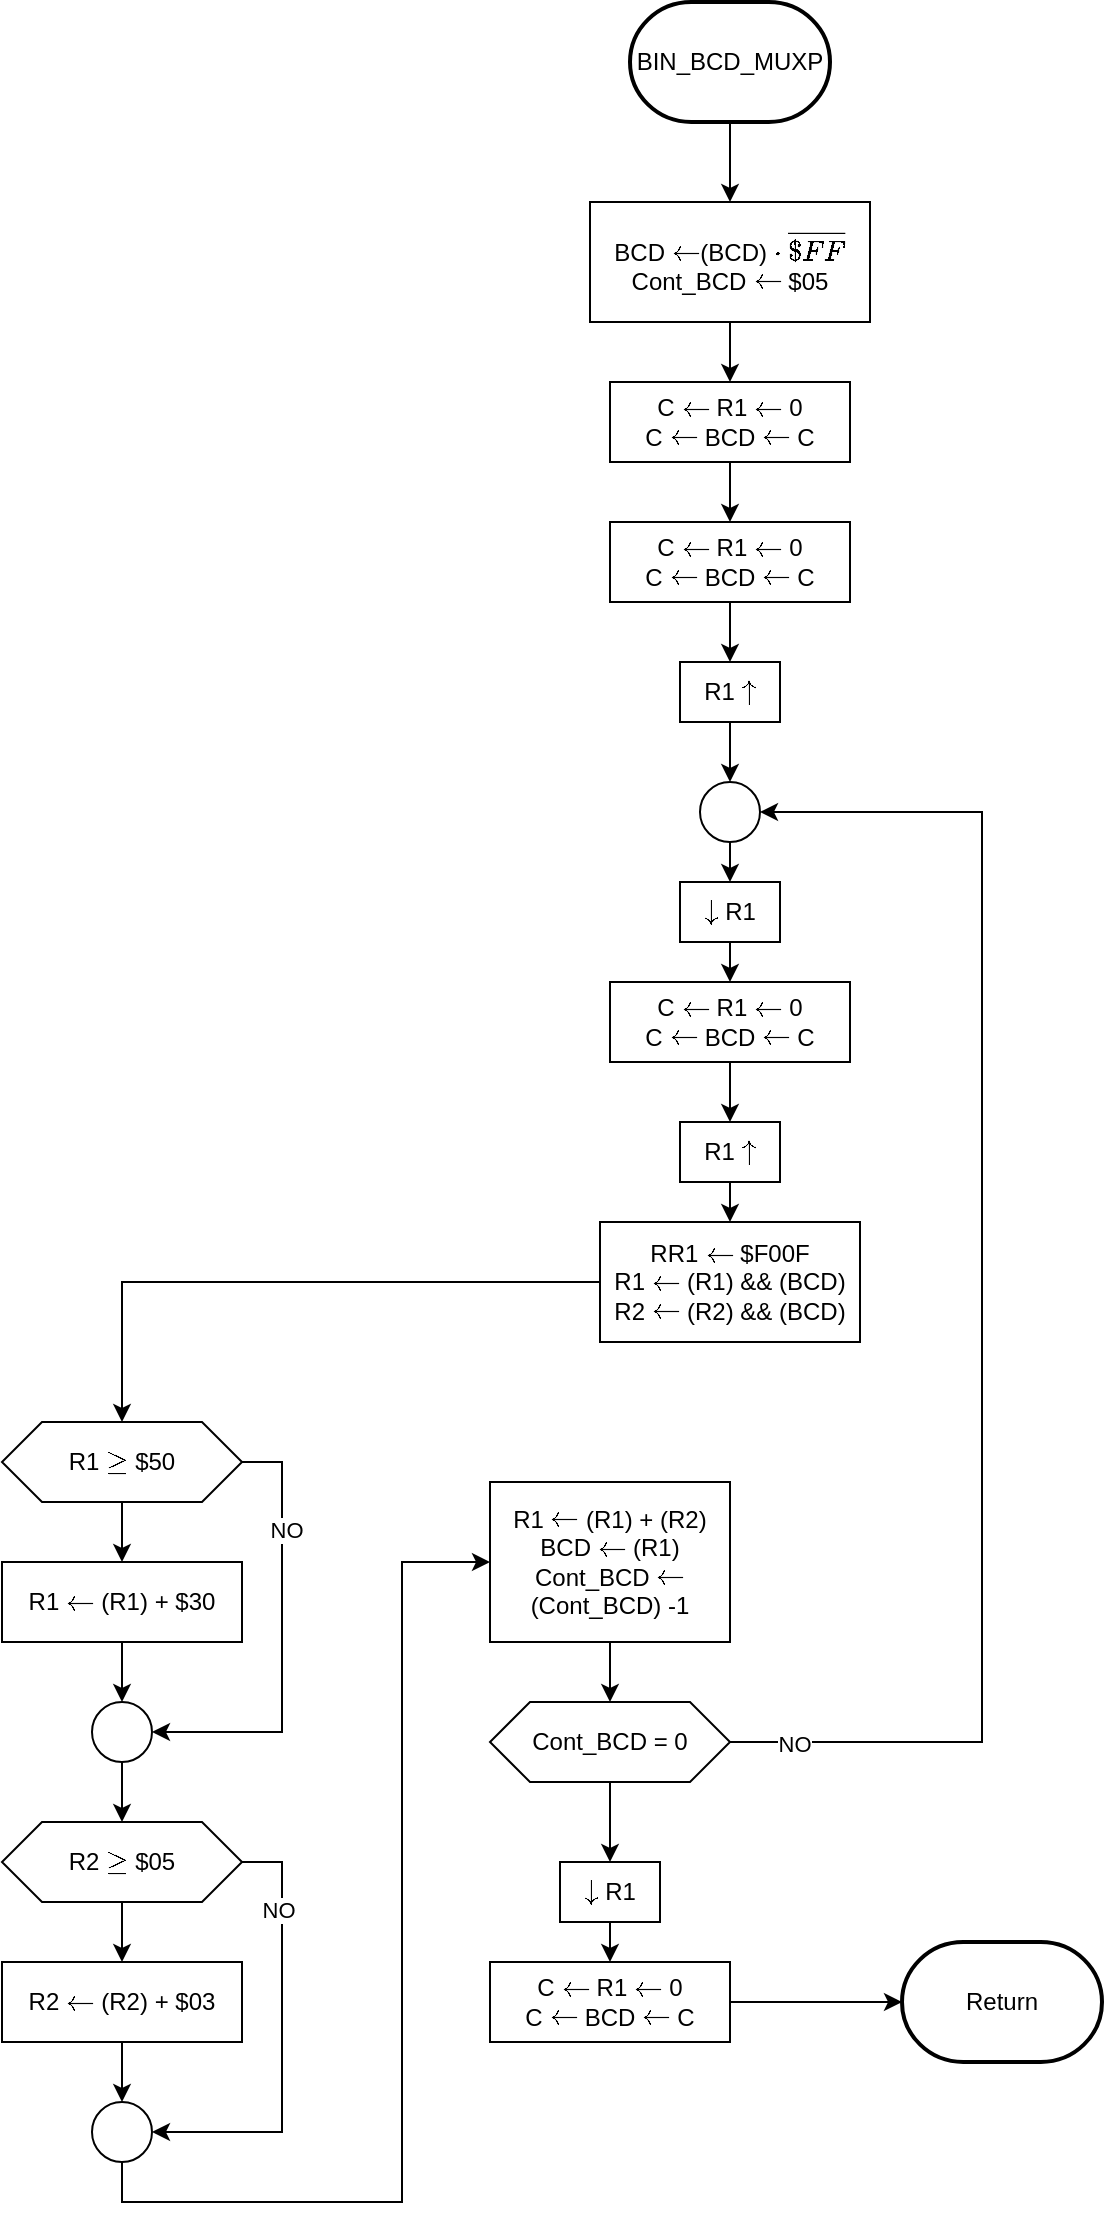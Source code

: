<mxfile version="22.1.2" type="device" pages="3">
  <diagram name="Página-1" id="efBejUfLtW9gdRq8IgYX">
    <mxGraphModel dx="880" dy="524" grid="1" gridSize="10" guides="1" tooltips="1" connect="1" arrows="1" fold="1" page="1" pageScale="1" pageWidth="827" pageHeight="1169" math="1" shadow="0">
      <root>
        <mxCell id="0" />
        <mxCell id="1" parent="0" />
        <mxCell id="p9CcyQP8gE81nN_V5bPq-8" value="" style="edgeStyle=orthogonalEdgeStyle;rounded=0;orthogonalLoop=1;jettySize=auto;html=1;" edge="1" parent="1" source="p9CcyQP8gE81nN_V5bPq-1" target="p9CcyQP8gE81nN_V5bPq-2">
          <mxGeometry relative="1" as="geometry" />
        </mxCell>
        <mxCell id="p9CcyQP8gE81nN_V5bPq-1" value="BIN_BCD_MUXP" style="strokeWidth=2;html=1;shape=mxgraph.flowchart.terminator;whiteSpace=wrap;" vertex="1" parent="1">
          <mxGeometry x="364" y="50" width="100" height="60" as="geometry" />
        </mxCell>
        <mxCell id="p9CcyQP8gE81nN_V5bPq-6" style="edgeStyle=orthogonalEdgeStyle;rounded=0;orthogonalLoop=1;jettySize=auto;html=1;exitX=0.5;exitY=1;exitDx=0;exitDy=0;" edge="1" parent="1" source="p9CcyQP8gE81nN_V5bPq-2" target="p9CcyQP8gE81nN_V5bPq-3">
          <mxGeometry relative="1" as="geometry" />
        </mxCell>
        <mxCell id="p9CcyQP8gE81nN_V5bPq-2" value="BCD \(\leftarrow\)(BCD) \(\cdot\) \(\overline{$FF}\)&lt;br&gt;Cont_BCD \(\leftarrow\) $05" style="rounded=0;whiteSpace=wrap;html=1;" vertex="1" parent="1">
          <mxGeometry x="344" y="150" width="140" height="60" as="geometry" />
        </mxCell>
        <mxCell id="p9CcyQP8gE81nN_V5bPq-7" value="" style="edgeStyle=orthogonalEdgeStyle;rounded=0;orthogonalLoop=1;jettySize=auto;html=1;" edge="1" parent="1" source="p9CcyQP8gE81nN_V5bPq-3" target="p9CcyQP8gE81nN_V5bPq-4">
          <mxGeometry relative="1" as="geometry" />
        </mxCell>
        <mxCell id="p9CcyQP8gE81nN_V5bPq-3" value="C \(\leftarrow\) R1 \(\leftarrow\) 0&lt;br&gt;C \(\leftarrow\) BCD \(\leftarrow\) C" style="rounded=0;whiteSpace=wrap;html=1;" vertex="1" parent="1">
          <mxGeometry x="354" y="240" width="120" height="40" as="geometry" />
        </mxCell>
        <mxCell id="p9CcyQP8gE81nN_V5bPq-10" value="" style="edgeStyle=orthogonalEdgeStyle;rounded=0;orthogonalLoop=1;jettySize=auto;html=1;" edge="1" parent="1" source="p9CcyQP8gE81nN_V5bPq-4" target="p9CcyQP8gE81nN_V5bPq-9">
          <mxGeometry relative="1" as="geometry" />
        </mxCell>
        <mxCell id="p9CcyQP8gE81nN_V5bPq-4" value="C \(\leftarrow\) R1 \(\leftarrow\) 0&lt;br&gt;C \(\leftarrow\) BCD \(\leftarrow\) C" style="rounded=0;whiteSpace=wrap;html=1;" vertex="1" parent="1">
          <mxGeometry x="354" y="310" width="120" height="40" as="geometry" />
        </mxCell>
        <mxCell id="p9CcyQP8gE81nN_V5bPq-12" value="" style="edgeStyle=orthogonalEdgeStyle;rounded=0;orthogonalLoop=1;jettySize=auto;html=1;" edge="1" parent="1" source="p9CcyQP8gE81nN_V5bPq-9" target="p9CcyQP8gE81nN_V5bPq-11">
          <mxGeometry relative="1" as="geometry" />
        </mxCell>
        <mxCell id="p9CcyQP8gE81nN_V5bPq-9" value="R1 \(\uparrow\)" style="rounded=0;whiteSpace=wrap;html=1;" vertex="1" parent="1">
          <mxGeometry x="389" y="380" width="50" height="30" as="geometry" />
        </mxCell>
        <mxCell id="p9CcyQP8gE81nN_V5bPq-41" style="edgeStyle=orthogonalEdgeStyle;rounded=0;orthogonalLoop=1;jettySize=auto;html=1;exitX=0.5;exitY=1;exitDx=0;exitDy=0;entryX=0.5;entryY=0;entryDx=0;entryDy=0;" edge="1" parent="1" source="p9CcyQP8gE81nN_V5bPq-11" target="p9CcyQP8gE81nN_V5bPq-13">
          <mxGeometry relative="1" as="geometry" />
        </mxCell>
        <mxCell id="p9CcyQP8gE81nN_V5bPq-11" value="" style="ellipse;whiteSpace=wrap;html=1;aspect=fixed;" vertex="1" parent="1">
          <mxGeometry x="399" y="440" width="30" height="30" as="geometry" />
        </mxCell>
        <mxCell id="p9CcyQP8gE81nN_V5bPq-42" style="edgeStyle=orthogonalEdgeStyle;rounded=0;orthogonalLoop=1;jettySize=auto;html=1;exitX=0.5;exitY=1;exitDx=0;exitDy=0;entryX=0.5;entryY=0;entryDx=0;entryDy=0;" edge="1" parent="1" source="p9CcyQP8gE81nN_V5bPq-13" target="p9CcyQP8gE81nN_V5bPq-14">
          <mxGeometry relative="1" as="geometry" />
        </mxCell>
        <mxCell id="p9CcyQP8gE81nN_V5bPq-13" value="\(\downarrow\) R1" style="rounded=0;whiteSpace=wrap;html=1;" vertex="1" parent="1">
          <mxGeometry x="389" y="490" width="50" height="30" as="geometry" />
        </mxCell>
        <mxCell id="p9CcyQP8gE81nN_V5bPq-43" style="edgeStyle=orthogonalEdgeStyle;rounded=0;orthogonalLoop=1;jettySize=auto;html=1;exitX=0.5;exitY=1;exitDx=0;exitDy=0;entryX=0.5;entryY=0;entryDx=0;entryDy=0;" edge="1" parent="1" source="p9CcyQP8gE81nN_V5bPq-14" target="p9CcyQP8gE81nN_V5bPq-15">
          <mxGeometry relative="1" as="geometry" />
        </mxCell>
        <mxCell id="p9CcyQP8gE81nN_V5bPq-14" value="C \(\leftarrow\) R1 \(\leftarrow\) 0&lt;br&gt;C \(\leftarrow\) BCD \(\leftarrow\) C" style="rounded=0;whiteSpace=wrap;html=1;" vertex="1" parent="1">
          <mxGeometry x="354" y="540" width="120" height="40" as="geometry" />
        </mxCell>
        <mxCell id="p9CcyQP8gE81nN_V5bPq-44" style="edgeStyle=orthogonalEdgeStyle;rounded=0;orthogonalLoop=1;jettySize=auto;html=1;exitX=0.5;exitY=1;exitDx=0;exitDy=0;entryX=0.5;entryY=0;entryDx=0;entryDy=0;" edge="1" parent="1" source="p9CcyQP8gE81nN_V5bPq-15" target="p9CcyQP8gE81nN_V5bPq-16">
          <mxGeometry relative="1" as="geometry" />
        </mxCell>
        <mxCell id="p9CcyQP8gE81nN_V5bPq-15" value="R1 \(\uparrow\)" style="rounded=0;whiteSpace=wrap;html=1;" vertex="1" parent="1">
          <mxGeometry x="389" y="610" width="50" height="30" as="geometry" />
        </mxCell>
        <mxCell id="p9CcyQP8gE81nN_V5bPq-28" style="edgeStyle=orthogonalEdgeStyle;rounded=0;orthogonalLoop=1;jettySize=auto;html=1;exitX=0;exitY=0.5;exitDx=0;exitDy=0;entryX=0.5;entryY=0;entryDx=0;entryDy=0;" edge="1" parent="1" source="p9CcyQP8gE81nN_V5bPq-16" target="p9CcyQP8gE81nN_V5bPq-17">
          <mxGeometry relative="1" as="geometry" />
        </mxCell>
        <mxCell id="p9CcyQP8gE81nN_V5bPq-16" value="RR1 \(\leftarrow\) $F00F&lt;br&gt;R1 \(\leftarrow\) (R1) &amp;amp;&amp;amp; (BCD)&lt;br&gt;R2 \(\leftarrow\) (R2) &amp;amp;&amp;amp; (BCD)" style="rounded=0;whiteSpace=wrap;html=1;" vertex="1" parent="1">
          <mxGeometry x="349" y="660" width="130" height="60" as="geometry" />
        </mxCell>
        <mxCell id="p9CcyQP8gE81nN_V5bPq-29" style="edgeStyle=orthogonalEdgeStyle;rounded=0;orthogonalLoop=1;jettySize=auto;html=1;exitX=0.5;exitY=1;exitDx=0;exitDy=0;entryX=0.5;entryY=0;entryDx=0;entryDy=0;" edge="1" parent="1" source="p9CcyQP8gE81nN_V5bPq-17" target="p9CcyQP8gE81nN_V5bPq-18">
          <mxGeometry relative="1" as="geometry" />
        </mxCell>
        <mxCell id="p9CcyQP8gE81nN_V5bPq-30" style="edgeStyle=orthogonalEdgeStyle;rounded=0;orthogonalLoop=1;jettySize=auto;html=1;exitX=1;exitY=0.5;exitDx=0;exitDy=0;entryX=1;entryY=0.5;entryDx=0;entryDy=0;" edge="1" parent="1" source="p9CcyQP8gE81nN_V5bPq-17" target="p9CcyQP8gE81nN_V5bPq-19">
          <mxGeometry relative="1" as="geometry" />
        </mxCell>
        <mxCell id="p9CcyQP8gE81nN_V5bPq-31" value="NO" style="edgeLabel;html=1;align=center;verticalAlign=middle;resizable=0;points=[];" vertex="1" connectable="0" parent="p9CcyQP8gE81nN_V5bPq-30">
          <mxGeometry x="-0.509" y="2" relative="1" as="geometry">
            <mxPoint as="offset" />
          </mxGeometry>
        </mxCell>
        <mxCell id="p9CcyQP8gE81nN_V5bPq-17" value="R1 \(\ge\) $50" style="shape=hexagon;perimeter=hexagonPerimeter2;whiteSpace=wrap;html=1;fixedSize=1;" vertex="1" parent="1">
          <mxGeometry x="50" y="760" width="120" height="40" as="geometry" />
        </mxCell>
        <mxCell id="p9CcyQP8gE81nN_V5bPq-32" style="edgeStyle=orthogonalEdgeStyle;rounded=0;orthogonalLoop=1;jettySize=auto;html=1;exitX=0.5;exitY=1;exitDx=0;exitDy=0;entryX=0.5;entryY=0;entryDx=0;entryDy=0;" edge="1" parent="1" source="p9CcyQP8gE81nN_V5bPq-18" target="p9CcyQP8gE81nN_V5bPq-19">
          <mxGeometry relative="1" as="geometry" />
        </mxCell>
        <mxCell id="p9CcyQP8gE81nN_V5bPq-18" value="R1 \(\leftarrow\) (R1) + $30" style="rounded=0;whiteSpace=wrap;html=1;" vertex="1" parent="1">
          <mxGeometry x="50" y="830" width="120" height="40" as="geometry" />
        </mxCell>
        <mxCell id="p9CcyQP8gE81nN_V5bPq-33" style="edgeStyle=orthogonalEdgeStyle;rounded=0;orthogonalLoop=1;jettySize=auto;html=1;exitX=0.5;exitY=1;exitDx=0;exitDy=0;" edge="1" parent="1" source="p9CcyQP8gE81nN_V5bPq-19" target="p9CcyQP8gE81nN_V5bPq-20">
          <mxGeometry relative="1" as="geometry" />
        </mxCell>
        <mxCell id="p9CcyQP8gE81nN_V5bPq-19" value="" style="ellipse;whiteSpace=wrap;html=1;aspect=fixed;" vertex="1" parent="1">
          <mxGeometry x="95" y="900" width="30" height="30" as="geometry" />
        </mxCell>
        <mxCell id="p9CcyQP8gE81nN_V5bPq-34" style="edgeStyle=orthogonalEdgeStyle;rounded=0;orthogonalLoop=1;jettySize=auto;html=1;exitX=0.5;exitY=1;exitDx=0;exitDy=0;entryX=0.5;entryY=0;entryDx=0;entryDy=0;" edge="1" parent="1" source="p9CcyQP8gE81nN_V5bPq-20" target="p9CcyQP8gE81nN_V5bPq-21">
          <mxGeometry relative="1" as="geometry" />
        </mxCell>
        <mxCell id="p9CcyQP8gE81nN_V5bPq-38" style="edgeStyle=orthogonalEdgeStyle;rounded=0;orthogonalLoop=1;jettySize=auto;html=1;exitX=1;exitY=0.5;exitDx=0;exitDy=0;entryX=1;entryY=0.5;entryDx=0;entryDy=0;" edge="1" parent="1" source="p9CcyQP8gE81nN_V5bPq-20" target="p9CcyQP8gE81nN_V5bPq-22">
          <mxGeometry relative="1" as="geometry" />
        </mxCell>
        <mxCell id="p9CcyQP8gE81nN_V5bPq-39" value="NO" style="edgeLabel;html=1;align=center;verticalAlign=middle;resizable=0;points=[];" vertex="1" connectable="0" parent="p9CcyQP8gE81nN_V5bPq-38">
          <mxGeometry x="-0.6" y="-2" relative="1" as="geometry">
            <mxPoint as="offset" />
          </mxGeometry>
        </mxCell>
        <mxCell id="p9CcyQP8gE81nN_V5bPq-20" value="R2 \(\ge\) $05" style="shape=hexagon;perimeter=hexagonPerimeter2;whiteSpace=wrap;html=1;fixedSize=1;" vertex="1" parent="1">
          <mxGeometry x="50" y="960" width="120" height="40" as="geometry" />
        </mxCell>
        <mxCell id="p9CcyQP8gE81nN_V5bPq-35" style="edgeStyle=orthogonalEdgeStyle;rounded=0;orthogonalLoop=1;jettySize=auto;html=1;exitX=0.5;exitY=1;exitDx=0;exitDy=0;entryX=0.5;entryY=0;entryDx=0;entryDy=0;" edge="1" parent="1" source="p9CcyQP8gE81nN_V5bPq-21" target="p9CcyQP8gE81nN_V5bPq-22">
          <mxGeometry relative="1" as="geometry" />
        </mxCell>
        <mxCell id="p9CcyQP8gE81nN_V5bPq-21" value="R2 \(\leftarrow\) (R2) + $03" style="rounded=0;whiteSpace=wrap;html=1;" vertex="1" parent="1">
          <mxGeometry x="50" y="1030" width="120" height="40" as="geometry" />
        </mxCell>
        <mxCell id="p9CcyQP8gE81nN_V5bPq-40" style="edgeStyle=orthogonalEdgeStyle;rounded=0;orthogonalLoop=1;jettySize=auto;html=1;exitX=0.5;exitY=1;exitDx=0;exitDy=0;entryX=0;entryY=0.5;entryDx=0;entryDy=0;" edge="1" parent="1" source="p9CcyQP8gE81nN_V5bPq-22" target="p9CcyQP8gE81nN_V5bPq-23">
          <mxGeometry relative="1" as="geometry">
            <Array as="points">
              <mxPoint x="110" y="1150" />
              <mxPoint x="250" y="1150" />
              <mxPoint x="250" y="830" />
            </Array>
          </mxGeometry>
        </mxCell>
        <mxCell id="p9CcyQP8gE81nN_V5bPq-22" value="" style="ellipse;whiteSpace=wrap;html=1;aspect=fixed;" vertex="1" parent="1">
          <mxGeometry x="95" y="1100" width="30" height="30" as="geometry" />
        </mxCell>
        <mxCell id="p9CcyQP8gE81nN_V5bPq-45" style="edgeStyle=orthogonalEdgeStyle;rounded=0;orthogonalLoop=1;jettySize=auto;html=1;exitX=0.5;exitY=1;exitDx=0;exitDy=0;entryX=0.5;entryY=0;entryDx=0;entryDy=0;" edge="1" parent="1" source="p9CcyQP8gE81nN_V5bPq-23" target="p9CcyQP8gE81nN_V5bPq-25">
          <mxGeometry relative="1" as="geometry" />
        </mxCell>
        <mxCell id="p9CcyQP8gE81nN_V5bPq-23" value="R1 \(\leftarrow\) (R1) + (R2)&lt;br&gt;BCD \(\leftarrow\) (R1)&lt;br&gt;Cont_BCD \(\leftarrow\) (Cont_BCD) -1" style="rounded=0;whiteSpace=wrap;html=1;" vertex="1" parent="1">
          <mxGeometry x="294" y="790" width="120" height="80" as="geometry" />
        </mxCell>
        <mxCell id="p9CcyQP8gE81nN_V5bPq-26" style="edgeStyle=orthogonalEdgeStyle;rounded=0;orthogonalLoop=1;jettySize=auto;html=1;exitX=1;exitY=0.5;exitDx=0;exitDy=0;entryX=1;entryY=0.5;entryDx=0;entryDy=0;" edge="1" parent="1" source="p9CcyQP8gE81nN_V5bPq-25" target="p9CcyQP8gE81nN_V5bPq-11">
          <mxGeometry relative="1" as="geometry">
            <Array as="points">
              <mxPoint x="540" y="920" />
              <mxPoint x="540" y="455" />
            </Array>
          </mxGeometry>
        </mxCell>
        <mxCell id="p9CcyQP8gE81nN_V5bPq-27" value="NO" style="edgeLabel;html=1;align=center;verticalAlign=middle;resizable=0;points=[];" vertex="1" connectable="0" parent="p9CcyQP8gE81nN_V5bPq-26">
          <mxGeometry x="-0.909" y="-1" relative="1" as="geometry">
            <mxPoint as="offset" />
          </mxGeometry>
        </mxCell>
        <mxCell id="p9CcyQP8gE81nN_V5bPq-49" style="edgeStyle=orthogonalEdgeStyle;rounded=0;orthogonalLoop=1;jettySize=auto;html=1;exitX=0.5;exitY=1;exitDx=0;exitDy=0;entryX=0.5;entryY=0;entryDx=0;entryDy=0;" edge="1" parent="1" source="p9CcyQP8gE81nN_V5bPq-25" target="p9CcyQP8gE81nN_V5bPq-47">
          <mxGeometry relative="1" as="geometry" />
        </mxCell>
        <mxCell id="p9CcyQP8gE81nN_V5bPq-25" value="Cont_BCD = 0" style="shape=hexagon;perimeter=hexagonPerimeter2;whiteSpace=wrap;html=1;fixedSize=1;" vertex="1" parent="1">
          <mxGeometry x="294" y="900" width="120" height="40" as="geometry" />
        </mxCell>
        <mxCell id="p9CcyQP8gE81nN_V5bPq-46" style="edgeStyle=orthogonalEdgeStyle;rounded=0;orthogonalLoop=1;jettySize=auto;html=1;exitX=0.5;exitY=1;exitDx=0;exitDy=0;entryX=0.5;entryY=0;entryDx=0;entryDy=0;" edge="1" parent="1" source="p9CcyQP8gE81nN_V5bPq-47" target="p9CcyQP8gE81nN_V5bPq-48">
          <mxGeometry relative="1" as="geometry" />
        </mxCell>
        <mxCell id="p9CcyQP8gE81nN_V5bPq-47" value="\(\downarrow\) R1" style="rounded=0;whiteSpace=wrap;html=1;" vertex="1" parent="1">
          <mxGeometry x="329" y="980" width="50" height="30" as="geometry" />
        </mxCell>
        <mxCell id="p9CcyQP8gE81nN_V5bPq-51" style="edgeStyle=orthogonalEdgeStyle;rounded=0;orthogonalLoop=1;jettySize=auto;html=1;exitX=1;exitY=0.5;exitDx=0;exitDy=0;" edge="1" parent="1" source="p9CcyQP8gE81nN_V5bPq-48" target="p9CcyQP8gE81nN_V5bPq-50">
          <mxGeometry relative="1" as="geometry" />
        </mxCell>
        <mxCell id="p9CcyQP8gE81nN_V5bPq-48" value="C \(\leftarrow\) R1 \(\leftarrow\) 0&lt;br&gt;C \(\leftarrow\) BCD \(\leftarrow\) C" style="rounded=0;whiteSpace=wrap;html=1;" vertex="1" parent="1">
          <mxGeometry x="294" y="1030" width="120" height="40" as="geometry" />
        </mxCell>
        <mxCell id="p9CcyQP8gE81nN_V5bPq-50" value="Return" style="strokeWidth=2;html=1;shape=mxgraph.flowchart.terminator;whiteSpace=wrap;" vertex="1" parent="1">
          <mxGeometry x="500" y="1020" width="100" height="60" as="geometry" />
        </mxCell>
      </root>
    </mxGraphModel>
  </diagram>
  <diagram id="CUS0bb6g70QAYv-B66SC" name="Página-2">
    <mxGraphModel dx="880" dy="524" grid="1" gridSize="10" guides="1" tooltips="1" connect="1" arrows="1" fold="1" page="1" pageScale="1" pageWidth="827" pageHeight="1169" math="1" shadow="0">
      <root>
        <mxCell id="0" />
        <mxCell id="1" parent="0" />
        <mxCell id="5hz-I0h2qynB264WrSM2-5" style="edgeStyle=orthogonalEdgeStyle;rounded=0;orthogonalLoop=1;jettySize=auto;html=1;exitX=0.5;exitY=1;exitDx=0;exitDy=0;exitPerimeter=0;entryX=0.5;entryY=0;entryDx=0;entryDy=0;" edge="1" parent="1" source="5hz-I0h2qynB264WrSM2-1" target="5hz-I0h2qynB264WrSM2-2">
          <mxGeometry relative="1" as="geometry" />
        </mxCell>
        <mxCell id="5hz-I0h2qynB264WrSM2-1" value="BCD_7Seg" style="strokeWidth=2;html=1;shape=mxgraph.flowchart.terminator;whiteSpace=wrap;" vertex="1" parent="1">
          <mxGeometry x="364" y="40" width="100" height="60" as="geometry" />
        </mxCell>
        <mxCell id="5hz-I0h2qynB264WrSM2-6" style="edgeStyle=orthogonalEdgeStyle;rounded=0;orthogonalLoop=1;jettySize=auto;html=1;exitX=0.5;exitY=1;exitDx=0;exitDy=0;entryX=0.5;entryY=0;entryDx=0;entryDy=0;" edge="1" parent="1" source="5hz-I0h2qynB264WrSM2-2" target="5hz-I0h2qynB264WrSM2-4">
          <mxGeometry relative="1" as="geometry" />
        </mxCell>
        <mxCell id="5hz-I0h2qynB264WrSM2-2" value="K \(\leftarrow\) BCD1&lt;br&gt;J \(\leftarrow\) SEGMENT" style="rounded=0;whiteSpace=wrap;html=1;" vertex="1" parent="1">
          <mxGeometry x="354" y="130" width="120" height="40" as="geometry" />
        </mxCell>
        <mxCell id="0kophxiQP1otLjYeKih5-1" style="edgeStyle=orthogonalEdgeStyle;rounded=0;orthogonalLoop=1;jettySize=auto;html=1;exitX=0.5;exitY=1;exitDx=0;exitDy=0;entryX=0.5;entryY=0;entryDx=0;entryDy=0;" edge="1" parent="1" source="5hz-I0h2qynB264WrSM2-4" target="K6j3OPx3kruGNIJNDyjr-1">
          <mxGeometry relative="1" as="geometry" />
        </mxCell>
        <mxCell id="5hz-I0h2qynB264WrSM2-4" value="" style="ellipse;whiteSpace=wrap;html=1;aspect=fixed;" vertex="1" parent="1">
          <mxGeometry x="399" y="200" width="30" height="30" as="geometry" />
        </mxCell>
        <mxCell id="0kophxiQP1otLjYeKih5-3" style="edgeStyle=orthogonalEdgeStyle;rounded=0;orthogonalLoop=1;jettySize=auto;html=1;exitX=0.5;exitY=1;exitDx=0;exitDy=0;entryX=0.5;entryY=0;entryDx=0;entryDy=0;" edge="1" parent="1" source="K6j3OPx3kruGNIJNDyjr-1" target="0kophxiQP1otLjYeKih5-2">
          <mxGeometry relative="1" as="geometry" />
        </mxCell>
        <mxCell id="K6j3OPx3kruGNIJNDyjr-1" value="RR1 \(\leftarrow\) $F00F&lt;br&gt;R1 \(\leftarrow\) (R1) &amp;amp;&amp;amp; ((K))&lt;br&gt;0 \(\rightarrow\) R1 \(\rightarrow\) C&lt;br&gt;0 \(\rightarrow\) R1 \(\rightarrow\) C&lt;br&gt;0 \(\rightarrow\) R1 \(\rightarrow\) C&lt;br&gt;0 \(\rightarrow\) R1 \(\rightarrow\) C&lt;br&gt;R2 \(\leftarrow\) (R2) &amp;amp;&amp;amp; ((K))" style="rounded=0;whiteSpace=wrap;html=1;" vertex="1" parent="1">
          <mxGeometry x="349" y="260" width="130" height="120" as="geometry" />
        </mxCell>
        <mxCell id="0kophxiQP1otLjYeKih5-6" style="edgeStyle=orthogonalEdgeStyle;rounded=0;orthogonalLoop=1;jettySize=auto;html=1;exitX=0;exitY=0.5;exitDx=0;exitDy=0;entryX=0.5;entryY=0;entryDx=0;entryDy=0;" edge="1" parent="1" source="0kophxiQP1otLjYeKih5-2" target="0kophxiQP1otLjYeKih5-4">
          <mxGeometry relative="1" as="geometry" />
        </mxCell>
        <mxCell id="0kophxiQP1otLjYeKih5-7" value="SI" style="edgeLabel;html=1;align=center;verticalAlign=middle;resizable=0;points=[];" vertex="1" connectable="0" parent="0kophxiQP1otLjYeKih5-6">
          <mxGeometry x="-0.194" y="-1" relative="1" as="geometry">
            <mxPoint as="offset" />
          </mxGeometry>
        </mxCell>
        <mxCell id="0kophxiQP1otLjYeKih5-8" style="edgeStyle=orthogonalEdgeStyle;rounded=0;orthogonalLoop=1;jettySize=auto;html=1;exitX=1;exitY=0.5;exitDx=0;exitDy=0;entryX=0.5;entryY=0;entryDx=0;entryDy=0;" edge="1" parent="1" source="0kophxiQP1otLjYeKih5-2" target="0kophxiQP1otLjYeKih5-5">
          <mxGeometry relative="1" as="geometry" />
        </mxCell>
        <mxCell id="0kophxiQP1otLjYeKih5-2" value="(K) = BCD2" style="shape=hexagon;perimeter=hexagonPerimeter2;whiteSpace=wrap;html=1;fixedSize=1;" vertex="1" parent="1">
          <mxGeometry x="354" y="410" width="120" height="40" as="geometry" />
        </mxCell>
        <mxCell id="0kophxiQP1otLjYeKih5-4" value="Dsp3 \(\leftarrow\) ((J) +(R1))&lt;br&gt;Dsp4 \(\leftarrow\) ((J) +(R2))" style="rounded=0;whiteSpace=wrap;html=1;" vertex="1" parent="1">
          <mxGeometry x="170" y="450" width="120" height="60" as="geometry" />
        </mxCell>
        <mxCell id="0kophxiQP1otLjYeKih5-10" style="edgeStyle=orthogonalEdgeStyle;rounded=0;orthogonalLoop=1;jettySize=auto;html=1;exitX=0.5;exitY=1;exitDx=0;exitDy=0;entryX=0.5;entryY=0;entryDx=0;entryDy=0;" edge="1" parent="1" source="0kophxiQP1otLjYeKih5-5" target="0kophxiQP1otLjYeKih5-9">
          <mxGeometry relative="1" as="geometry" />
        </mxCell>
        <mxCell id="0kophxiQP1otLjYeKih5-5" value="Dsp1 \(\leftarrow\) ((J) +(R1))&lt;br&gt;Dsp2 \(\leftarrow\) ((J) +(R2))" style="rounded=0;whiteSpace=wrap;html=1;" vertex="1" parent="1">
          <mxGeometry x="540" y="450" width="120" height="60" as="geometry" />
        </mxCell>
        <mxCell id="0kophxiQP1otLjYeKih5-11" style="edgeStyle=orthogonalEdgeStyle;rounded=0;orthogonalLoop=1;jettySize=auto;html=1;exitX=1;exitY=0.5;exitDx=0;exitDy=0;entryX=1;entryY=0.5;entryDx=0;entryDy=0;" edge="1" parent="1" source="0kophxiQP1otLjYeKih5-9" target="5hz-I0h2qynB264WrSM2-4">
          <mxGeometry relative="1" as="geometry">
            <Array as="points">
              <mxPoint x="720" y="560" />
              <mxPoint x="720" y="215" />
            </Array>
          </mxGeometry>
        </mxCell>
        <mxCell id="0kophxiQP1otLjYeKih5-9" value="K \(\leftarrow\) BCD2" style="rounded=0;whiteSpace=wrap;html=1;" vertex="1" parent="1">
          <mxGeometry x="540" y="540" width="120" height="40" as="geometry" />
        </mxCell>
        <mxCell id="0kophxiQP1otLjYeKih5-12" value="Return" style="strokeWidth=2;html=1;shape=mxgraph.flowchart.terminator;whiteSpace=wrap;" vertex="1" parent="1">
          <mxGeometry x="180" y="555" width="100" height="60" as="geometry" />
        </mxCell>
        <mxCell id="0kophxiQP1otLjYeKih5-13" style="edgeStyle=orthogonalEdgeStyle;rounded=0;orthogonalLoop=1;jettySize=auto;html=1;exitX=0.5;exitY=1;exitDx=0;exitDy=0;entryX=0.5;entryY=0;entryDx=0;entryDy=0;entryPerimeter=0;" edge="1" parent="1" source="0kophxiQP1otLjYeKih5-4" target="0kophxiQP1otLjYeKih5-12">
          <mxGeometry relative="1" as="geometry" />
        </mxCell>
      </root>
    </mxGraphModel>
  </diagram>
  <diagram id="qS536VKvBrynjeWlDzmV" name="Página-3">
    <mxGraphModel dx="880" dy="524" grid="1" gridSize="10" guides="1" tooltips="1" connect="1" arrows="1" fold="1" page="1" pageScale="1" pageWidth="827" pageHeight="1169" math="1" shadow="0">
      <root>
        <mxCell id="0" />
        <mxCell id="1" parent="0" />
        <mxCell id="fmsbNlmLVO2ETETp425I-5" style="edgeStyle=orthogonalEdgeStyle;rounded=0;orthogonalLoop=1;jettySize=auto;html=1;exitX=0.5;exitY=1;exitDx=0;exitDy=0;exitPerimeter=0;" edge="1" parent="1" source="fmsbNlmLVO2ETETp425I-1" target="fmsbNlmLVO2ETETp425I-2">
          <mxGeometry relative="1" as="geometry" />
        </mxCell>
        <mxCell id="fmsbNlmLVO2ETETp425I-1" value="Tarea_Conversion" style="strokeWidth=2;html=1;shape=mxgraph.flowchart.terminator;whiteSpace=wrap;" vertex="1" parent="1">
          <mxGeometry x="350" y="60" width="120" height="60" as="geometry" />
        </mxCell>
        <mxCell id="fmsbNlmLVO2ETETp425I-6" style="edgeStyle=orthogonalEdgeStyle;rounded=0;orthogonalLoop=1;jettySize=auto;html=1;exitX=0.5;exitY=1;exitDx=0;exitDy=0;entryX=0.5;entryY=0;entryDx=0;entryDy=0;" edge="1" parent="1" source="fmsbNlmLVO2ETETp425I-2" target="fmsbNlmLVO2ETETp425I-4">
          <mxGeometry relative="1" as="geometry" />
        </mxCell>
        <mxCell id="fmsbNlmLVO2ETETp425I-2" value="R1 \(\leftarrow\) BIN1" style="rounded=0;whiteSpace=wrap;html=1;" vertex="1" parent="1">
          <mxGeometry x="350" y="180" width="120" height="40" as="geometry" />
        </mxCell>
        <mxCell id="fmsbNlmLVO2ETETp425I-13" style="edgeStyle=orthogonalEdgeStyle;rounded=0;orthogonalLoop=1;jettySize=auto;html=1;exitX=0.5;exitY=1;exitDx=0;exitDy=0;entryX=0.5;entryY=0;entryDx=0;entryDy=0;" edge="1" parent="1" source="fmsbNlmLVO2ETETp425I-3" target="fmsbNlmLVO2ETETp425I-9">
          <mxGeometry relative="1" as="geometry" />
        </mxCell>
        <mxCell id="fmsbNlmLVO2ETETp425I-3" value="R1 \(\leftarrow\) BIN2" style="rounded=0;whiteSpace=wrap;html=1;" vertex="1" parent="1">
          <mxGeometry x="350" y="430" width="120" height="40" as="geometry" />
        </mxCell>
        <mxCell id="fmsbNlmLVO2ETETp425I-11" style="edgeStyle=orthogonalEdgeStyle;rounded=0;orthogonalLoop=1;jettySize=auto;html=1;exitX=0.5;exitY=1;exitDx=0;exitDy=0;entryX=0.5;entryY=0;entryDx=0;entryDy=0;" edge="1" parent="1" source="fmsbNlmLVO2ETETp425I-4" target="fmsbNlmLVO2ETETp425I-8">
          <mxGeometry relative="1" as="geometry" />
        </mxCell>
        <mxCell id="fmsbNlmLVO2ETETp425I-4" value="BIN_BCD_MUXP" style="shape=process;whiteSpace=wrap;html=1;backgroundOutline=1;" vertex="1" parent="1">
          <mxGeometry x="345" y="260" width="130" height="60" as="geometry" />
        </mxCell>
        <mxCell id="fmsbNlmLVO2ETETp425I-12" style="edgeStyle=orthogonalEdgeStyle;rounded=0;orthogonalLoop=1;jettySize=auto;html=1;exitX=0.5;exitY=1;exitDx=0;exitDy=0;entryX=0.5;entryY=0;entryDx=0;entryDy=0;" edge="1" parent="1" source="fmsbNlmLVO2ETETp425I-8" target="fmsbNlmLVO2ETETp425I-3">
          <mxGeometry relative="1" as="geometry" />
        </mxCell>
        <mxCell id="fmsbNlmLVO2ETETp425I-8" value="BCD1 \(\leftarrow\) BCD" style="rounded=0;whiteSpace=wrap;html=1;" vertex="1" parent="1">
          <mxGeometry x="350" y="350" width="120" height="40" as="geometry" />
        </mxCell>
        <mxCell id="fmsbNlmLVO2ETETp425I-14" style="edgeStyle=orthogonalEdgeStyle;rounded=0;orthogonalLoop=1;jettySize=auto;html=1;exitX=0.5;exitY=1;exitDx=0;exitDy=0;" edge="1" parent="1" source="fmsbNlmLVO2ETETp425I-9" target="fmsbNlmLVO2ETETp425I-10">
          <mxGeometry relative="1" as="geometry" />
        </mxCell>
        <mxCell id="fmsbNlmLVO2ETETp425I-9" value="BIN_BCD_MUXP" style="shape=process;whiteSpace=wrap;html=1;backgroundOutline=1;" vertex="1" parent="1">
          <mxGeometry x="345" y="510" width="130" height="60" as="geometry" />
        </mxCell>
        <mxCell id="fmsbNlmLVO2ETETp425I-16" style="edgeStyle=orthogonalEdgeStyle;rounded=0;orthogonalLoop=1;jettySize=auto;html=1;exitX=0.5;exitY=1;exitDx=0;exitDy=0;entryX=0.5;entryY=0;entryDx=0;entryDy=0;" edge="1" parent="1" source="fmsbNlmLVO2ETETp425I-10" target="fmsbNlmLVO2ETETp425I-15">
          <mxGeometry relative="1" as="geometry" />
        </mxCell>
        <mxCell id="fmsbNlmLVO2ETETp425I-10" value="BCD2 \(\leftarrow\) BCD" style="rounded=0;whiteSpace=wrap;html=1;" vertex="1" parent="1">
          <mxGeometry x="350" y="610" width="120" height="40" as="geometry" />
        </mxCell>
        <mxCell id="fmsbNlmLVO2ETETp425I-15" value="BCD_7Seg" style="shape=process;whiteSpace=wrap;html=1;backgroundOutline=1;" vertex="1" parent="1">
          <mxGeometry x="345" y="680" width="130" height="60" as="geometry" />
        </mxCell>
        <mxCell id="fmsbNlmLVO2ETETp425I-17" value="Return" style="strokeWidth=2;html=1;shape=mxgraph.flowchart.terminator;whiteSpace=wrap;" vertex="1" parent="1">
          <mxGeometry x="350" y="800" width="120" height="60" as="geometry" />
        </mxCell>
        <mxCell id="fmsbNlmLVO2ETETp425I-18" style="edgeStyle=orthogonalEdgeStyle;rounded=0;orthogonalLoop=1;jettySize=auto;html=1;exitX=0.5;exitY=1;exitDx=0;exitDy=0;entryX=0.5;entryY=0;entryDx=0;entryDy=0;entryPerimeter=0;" edge="1" parent="1" source="fmsbNlmLVO2ETETp425I-15" target="fmsbNlmLVO2ETETp425I-17">
          <mxGeometry relative="1" as="geometry" />
        </mxCell>
      </root>
    </mxGraphModel>
  </diagram>
</mxfile>
